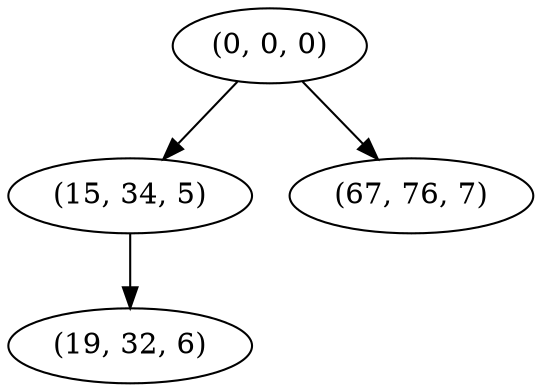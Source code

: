 digraph tree {
    "(0, 0, 0)";
    "(15, 34, 5)";
    "(19, 32, 6)";
    "(67, 76, 7)";
    "(0, 0, 0)" -> "(15, 34, 5)";
    "(0, 0, 0)" -> "(67, 76, 7)";
    "(15, 34, 5)" -> "(19, 32, 6)";
}
